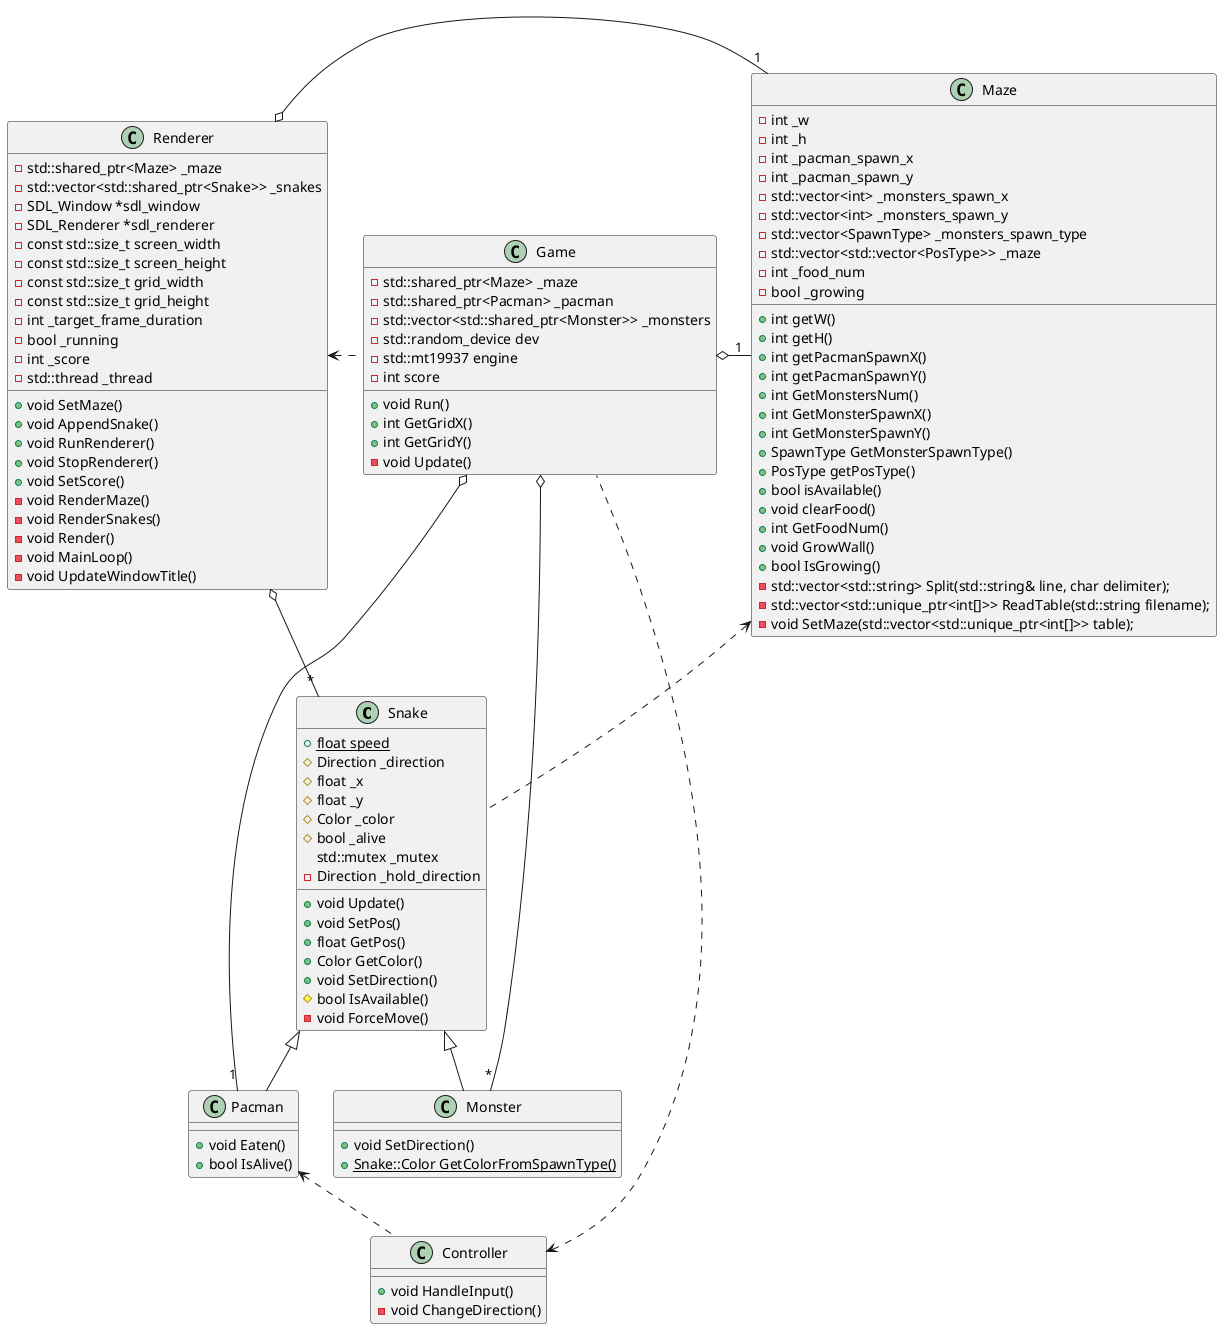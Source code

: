 @startuml
' http://www.plantuml.com/plantuml/uml/ can be used to get a png file. 

class Snake
class Pacman
class Monster
class Game
class Maze
class Renderer
class Controller

Game : +void Run()
Game : +int GetGridX()
Game : +int GetGridY()
Game : -std::shared_ptr<Maze> _maze
Game : -std::shared_ptr<Pacman> _pacman
Game : -std::vector<std::shared_ptr<Monster>> _monsters
Game : -std::random_device dev
Game : -std::mt19937 engine
Game : -int score
Game : -void Update()
Game o- "1" Maze
Game o- "1" Pacman
Game o- "*" Monster

Maze : +int getW()
Maze : +int getH()
Maze : +int getPacmanSpawnX()
Maze : +int getPacmanSpawnY()
Maze : +int GetMonstersNum()
Maze : +int GetMonsterSpawnX()
Maze : +int GetMonsterSpawnY()
Maze : +SpawnType GetMonsterSpawnType()
Maze : +PosType getPosType()
Maze : +bool isAvailable()
Maze : +void clearFood()
Maze : +int GetFoodNum()
Maze : +void GrowWall()
Maze : +bool IsGrowing()
Maze : -std::vector<std::string> Split(std::string& line, char delimiter);
Maze : -std::vector<std::unique_ptr<int[]>> ReadTable(std::string filename);
Maze : -void SetMaze(std::vector<std::unique_ptr<int[]>> table);
Maze : -int _w
Maze : -int _h
Maze : -int _pacman_spawn_x
Maze : -int _pacman_spawn_y
Maze : -std::vector<int> _monsters_spawn_x
Maze : -std::vector<int> _monsters_spawn_y
Maze : -std::vector<SpawnType> _monsters_spawn_type
Maze : -std::vector<std::vector<PosType>> _maze
Maze : -int _food_num
Maze : -bool _growing
Maze <.. Snake

Snake : +void Update()
Snake : +void SetPos()
Snake : +float GetPos()
Snake : +Color GetColor()
Snake : +void SetDirection()
Snake : +{static} float speed
Snake : #bool IsAvailable()
Snake : #Direction _direction
Snake : #float _x
Snake : #float _y
Snake : #Color _color
Snake : #bool _alive
Snake : std::mutex _mutex
Snake : -void ForceMove()
Snake : -Direction _hold_direction
Snake <|-- Pacman
Snake <|-- Monster

Monster : +void SetDirection()
Monster : +{static} Snake::Color GetColorFromSpawnType()

Pacman : +void Eaten()
Pacman : +bool IsAlive()
Pacman <.. Controller

Renderer : +void SetMaze()
Renderer : +void AppendSnake()
Renderer : +void RunRenderer()
Renderer : +void StopRenderer()
Renderer : +void SetScore()
Renderer : -void RenderMaze()
Renderer : -void RenderSnakes()
Renderer : -void Render()
Renderer : -void MainLoop()
Renderer : -void UpdateWindowTitle()
Renderer : -std::shared_ptr<Maze> _maze
Renderer : -std::vector<std::shared_ptr<Snake>> _snakes
Renderer : -SDL_Window *sdl_window
Renderer : -SDL_Renderer *sdl_renderer
Renderer : -const std::size_t screen_width
Renderer : -const std::size_t screen_height
Renderer : -const std::size_t grid_width
Renderer : -const std::size_t grid_height
Renderer : -int _target_frame_duration
Renderer : -bool _running
Renderer : -int _score
Renderer : -std::thread _thread
Renderer o- "1" Maze
Renderer o- "*" Snake
Renderer <. Game

Controller : +void HandleInput()
Controller : -void ChangeDirection()
Controller <. Game
@enduml